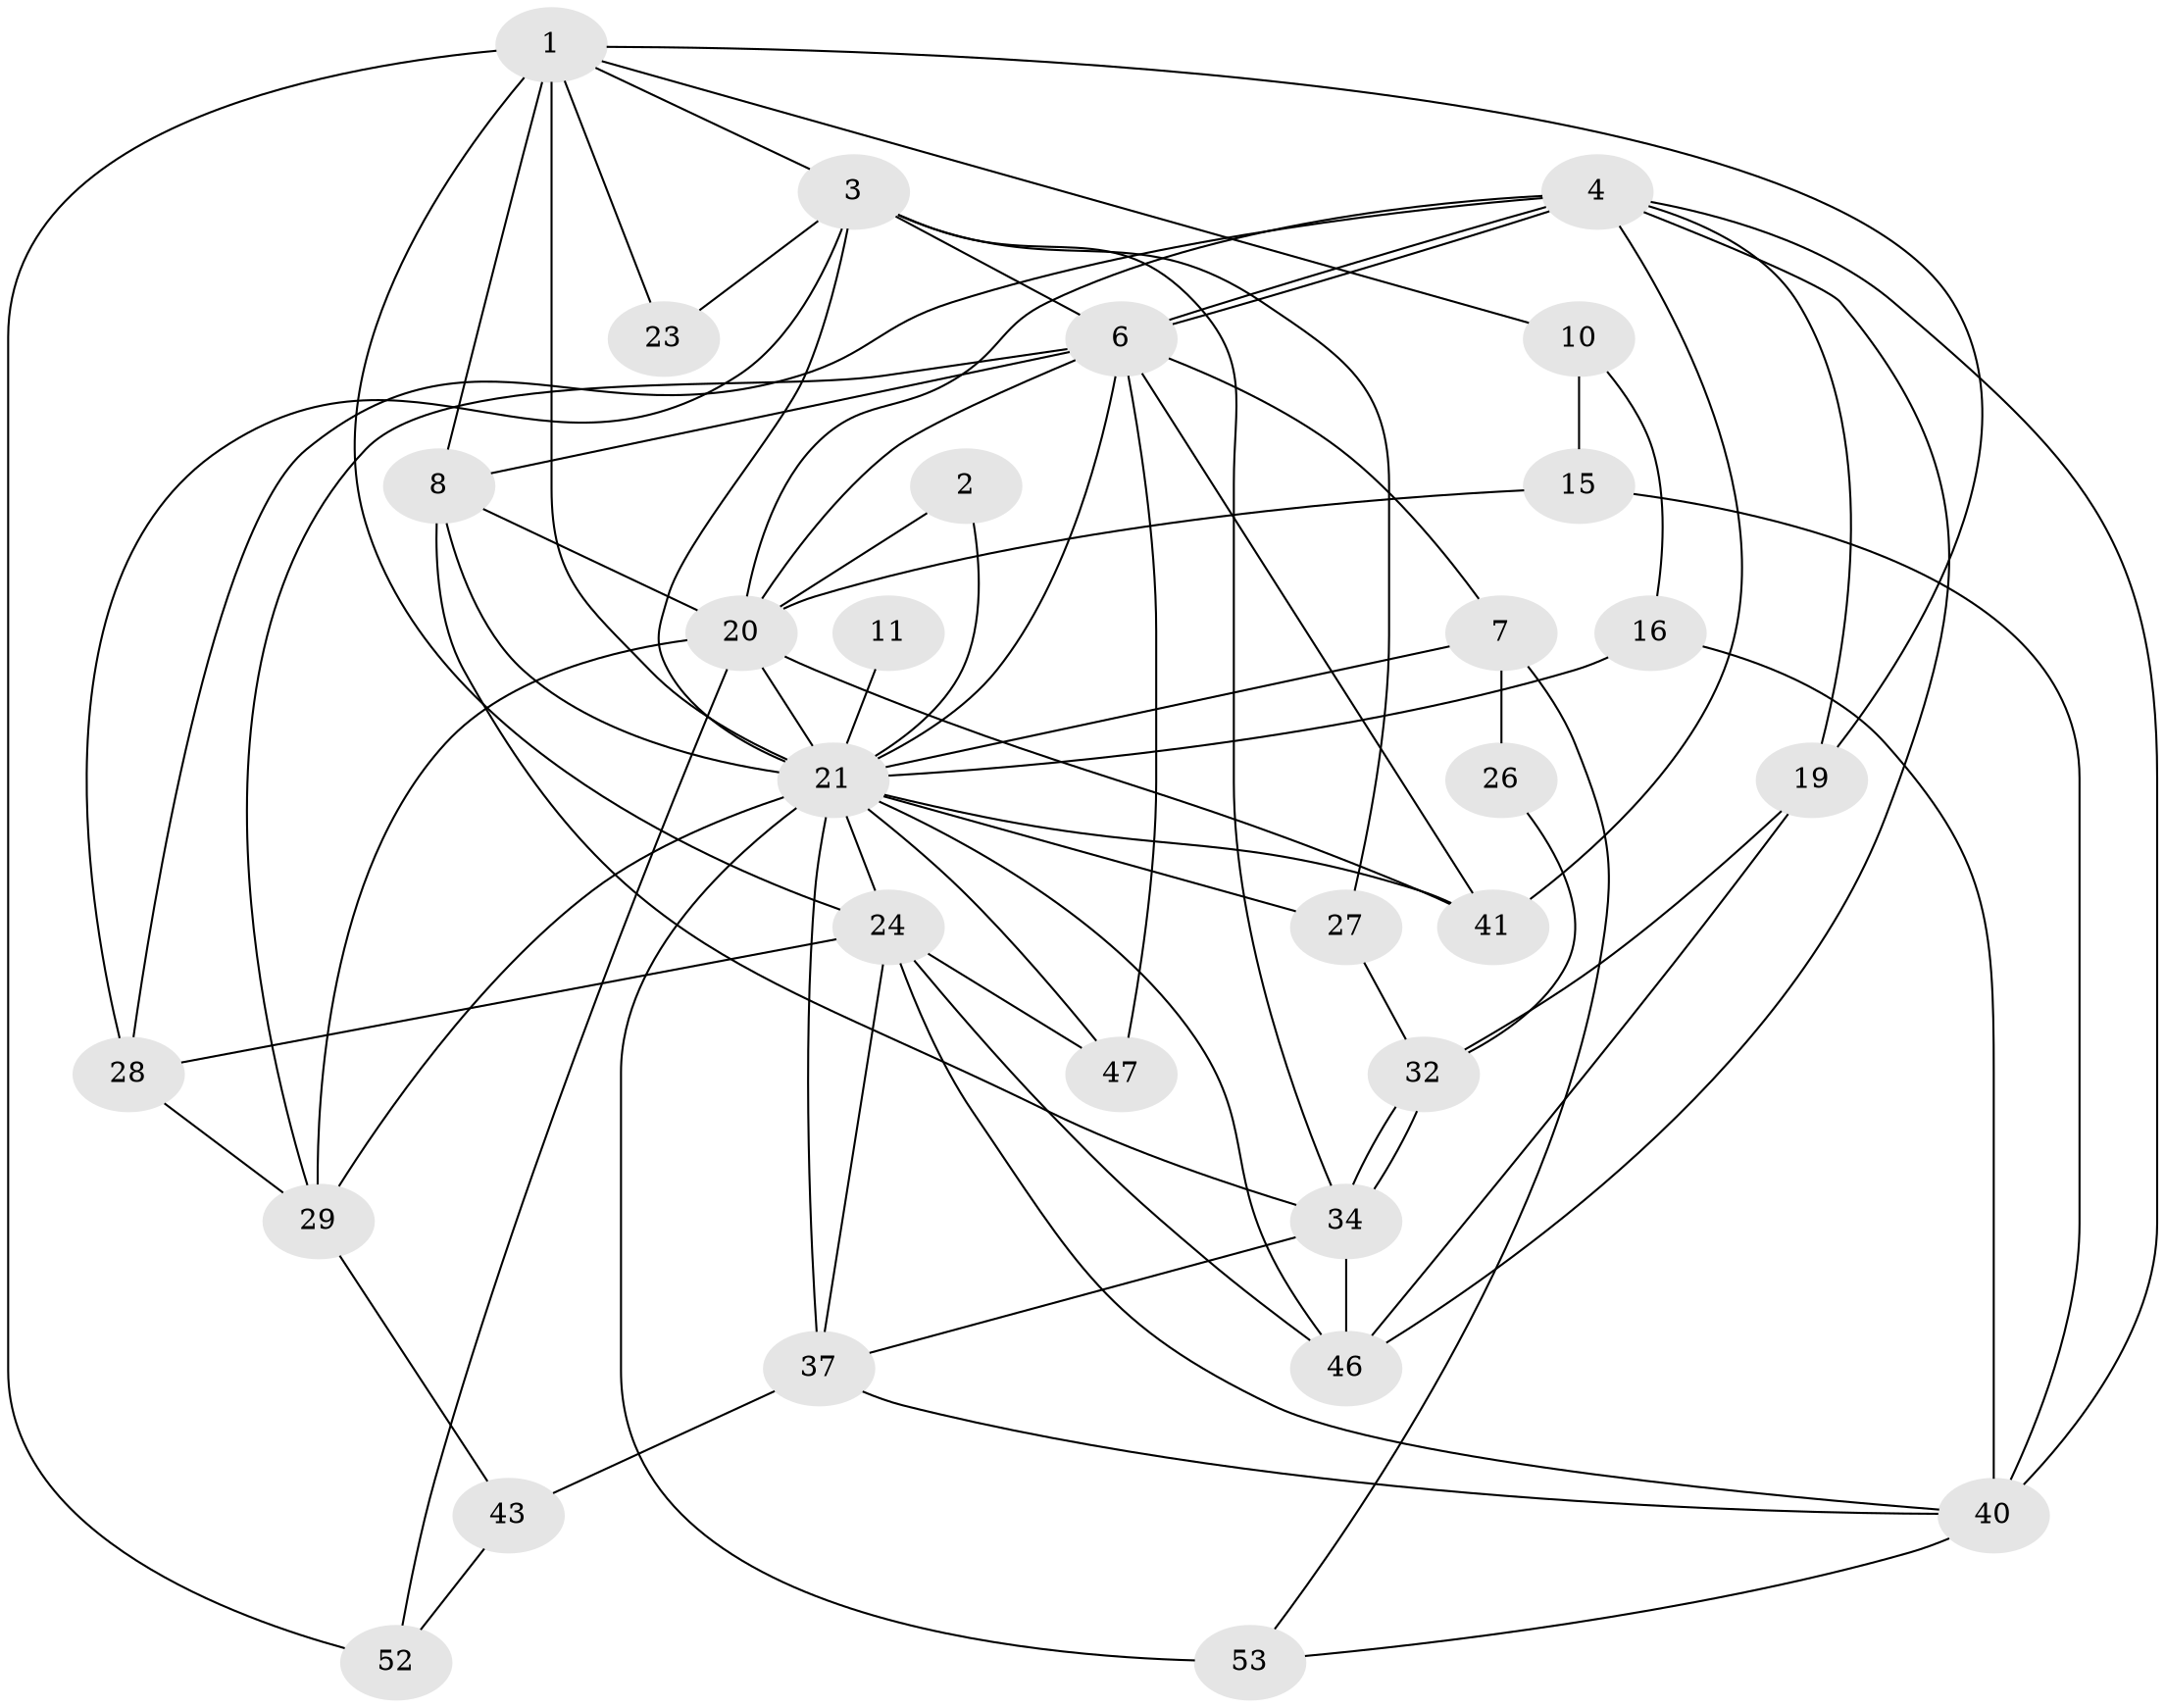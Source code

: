 // original degree distribution, {4: 0.31666666666666665, 2: 0.13333333333333333, 5: 0.16666666666666666, 3: 0.23333333333333334, 6: 0.11666666666666667, 7: 0.03333333333333333}
// Generated by graph-tools (version 1.1) at 2025/15/03/09/25 04:15:13]
// undirected, 30 vertices, 75 edges
graph export_dot {
graph [start="1"]
  node [color=gray90,style=filled];
  1 [super="+14"];
  2;
  3 [super="+13+18"];
  4 [super="+17+5"];
  6 [super="+39+9"];
  7 [super="+49+35+38"];
  8 [super="+12"];
  10;
  11;
  15;
  16;
  19;
  20 [super="+25+36"];
  21 [super="+56+44+22+33"];
  23;
  24 [super="+45"];
  26;
  27;
  28;
  29;
  32;
  34;
  37 [super="+54"];
  40 [super="+57"];
  41 [super="+60"];
  43;
  46 [super="+55"];
  47;
  52;
  53;
  1 -- 3 [weight=2];
  1 -- 8;
  1 -- 10;
  1 -- 19;
  1 -- 52;
  1 -- 21 [weight=4];
  1 -- 23;
  1 -- 24;
  2 -- 20;
  2 -- 21;
  3 -- 23;
  3 -- 27;
  3 -- 34;
  3 -- 28;
  3 -- 21;
  3 -- 6;
  4 -- 6;
  4 -- 6;
  4 -- 20;
  4 -- 41;
  4 -- 19;
  4 -- 46;
  4 -- 40;
  4 -- 28;
  6 -- 29;
  6 -- 47 [weight=2];
  6 -- 8;
  6 -- 41;
  6 -- 20;
  6 -- 21;
  6 -- 7 [weight=2];
  7 -- 26 [weight=3];
  7 -- 53;
  7 -- 21 [weight=2];
  8 -- 20;
  8 -- 34;
  8 -- 21;
  10 -- 15;
  10 -- 16;
  11 -- 21 [weight=2];
  15 -- 20;
  15 -- 40;
  16 -- 40;
  16 -- 21 [weight=2];
  19 -- 46;
  19 -- 32;
  20 -- 41;
  20 -- 21 [weight=3];
  20 -- 29;
  20 -- 52;
  21 -- 53 [weight=2];
  21 -- 37;
  21 -- 24;
  21 -- 41;
  21 -- 27;
  21 -- 46;
  21 -- 47;
  21 -- 29;
  24 -- 28;
  24 -- 47;
  24 -- 40;
  24 -- 37;
  24 -- 46;
  26 -- 32;
  27 -- 32;
  28 -- 29;
  29 -- 43;
  32 -- 34;
  32 -- 34;
  34 -- 46;
  34 -- 37;
  37 -- 43;
  37 -- 40;
  40 -- 53;
  43 -- 52;
}
